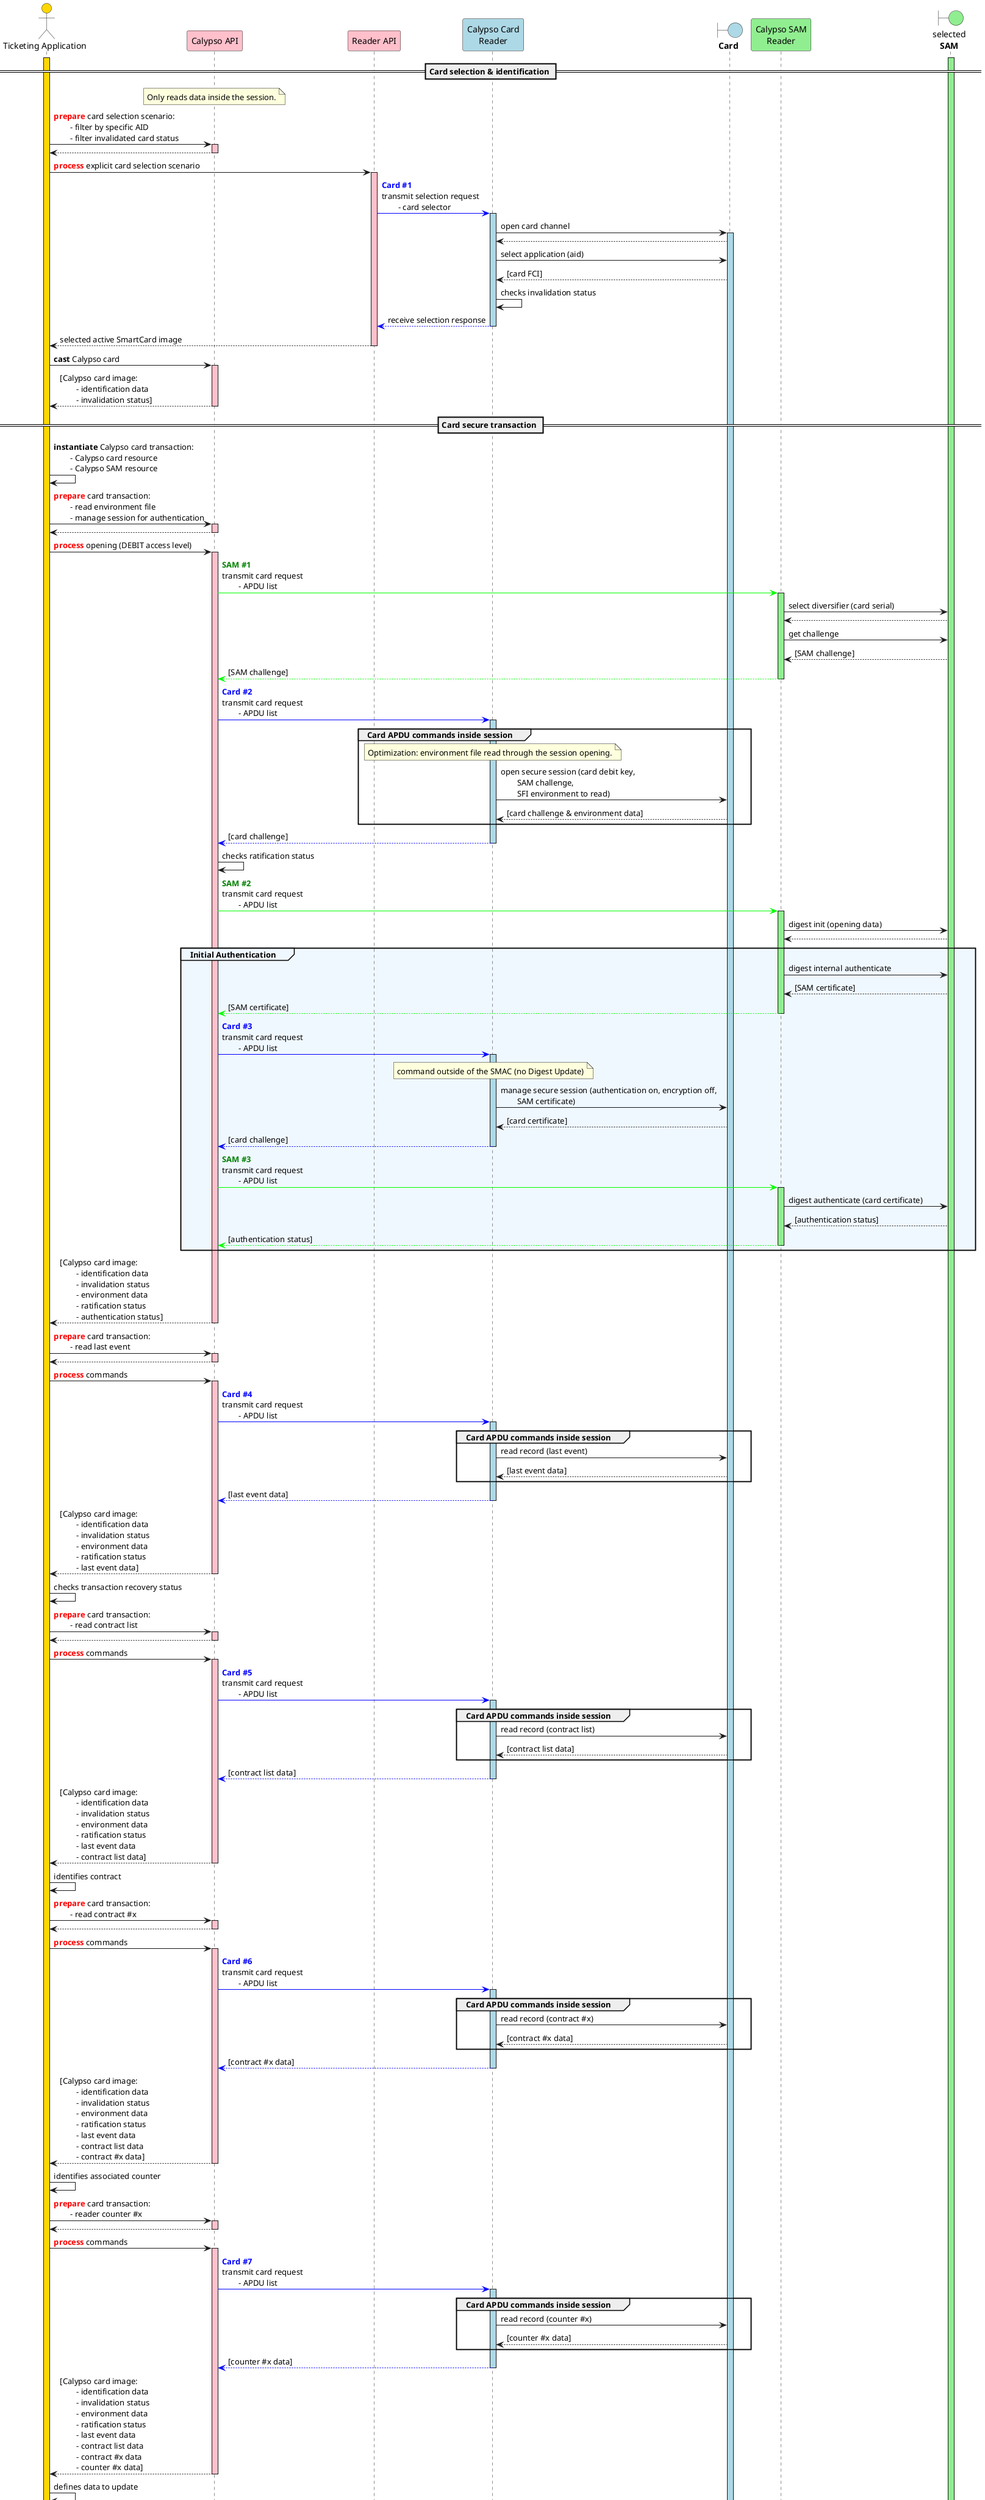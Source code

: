 @startuml

'skinparam ClassBorderColor #F1C40F
skinparam ClassBorderColor #D4AC0D
skinparam stereotypeABorderColor #A9DCDF
skinparam stereotypeIBorderColor #B4A7E5
skinparam stereotypeCBorderColor #ADD1B2
skinparam stereotypeEBorderColor #EB93DF
skinparam shadowing false

skinparam StateBorderColor #D4AC0D
skinparam ActivityBorderColor #D4AC0D

' Red
skinparam ClassBackgroundColor<<red>> #FDEDEC
skinparam ClassBorderColor<<red>> #E74C3C
hide <<red>> stereotype
' Purple
skinparam ClassBackgroundColor<<purple>> #F4ECF7
skinparam ClassBorderColor<<purple>> #8E44AD
hide <<purple>> stereotype
' blue
skinparam ClassBackgroundColor<<blue>> #EBF5FB
skinparam ClassBorderColor<<blue>> #3498DB
hide <<blue>> stereotype
' Green
skinparam ClassBackgroundColor<<green>> #EAFAF1
skinparam ClassBorderColor<<green>> #2ECC71
hide <<green>> stereotype

' Orange
skinparam ClassBackgroundColor<<orange>> #FDF2E9
skinparam ClassBorderColor<<orange>> #E67E22
hide <<orange>> stereotype

' Grey
skinparam ClassBackgroundColor<<grey>> #EAECEE
skinparam ClassBorderColor<<grey>> #2C3E50
hide <<grey>> stereotype

actor "Ticketing Application" as app #gold
participant "Calypso API" as capi #pink
participant "Reader API" as rapi #pink
participant "Calypso Card\nReader" as cardReader #lightBlue
boundary "**Card**" as card #lightBlue
participant "Calypso SAM\nReader" as samReader #lightGreen
boundary "selected\n**SAM**" as sam #lightGreen

activate app #gold
activate sam #lightGreen

== Card selection & identification ==

note over capi
    Only reads data inside the session.
end note

app->capi: <font color=red>**prepare**</font> card selection scenario:\n\t- filter by specific AID\n\t- filter invalidated card status
activate capi  #pink
capi-->app
deactivate capi

app->rapi: <font color=red>**process**</font> explicit card selection scenario
activate rapi  #pink
rapi-[#0000FF]>cardReader: <font color=blue>**Card #1**</font>\ntransmit selection request\n\t- card selector
activate cardReader #lightBlue

cardReader->card: open card channel
activate card #lightBlue
card-->cardReader
cardReader->card: select application (aid)
card-->cardReader: [card FCI]
cardReader->cardReader: checks invalidation status

cardReader--[#0000FF]>rapi: receive selection response
deactivate cardReader

rapi-->app: selected active SmartCard image
deactivate rapi

app->capi: **cast** Calypso card
activate capi  #pink
capi-->app: [Calypso card image:\n\t- identification data\n\t- invalidation status]

deactivate capi

== Card secure transaction ==

app->app: **instantiate** Calypso card transaction:\n\t- Calypso card resource\n\t- Calypso SAM resource

app->capi: <font color=red>**prepare**</font> card transaction:\n\t- read environment file\n\t- manage session for authentication
activate capi  #pink
capi-->app
deactivate capi

app->capi: <font color=red>**process**</font> opening (DEBIT access level)
activate capi  #pink

capi-[#00FF00]>samReader: <font color=green>**SAM #1**<font color=red>\ntransmit card request\n\t- APDU list
activate samReader #lightGreen
samReader->sam: select diversifier (card serial)
sam-->samReader
samReader->sam: get challenge
sam-->samReader: [SAM challenge]
samReader-[#00FF00]->capi: [SAM challenge]
deactivate samReader

capi-[#0000FF]>cardReader: <font color=blue>**Card #2**</font>\ntransmit card request\n\t- APDU list
activate cardReader #lightBlue

group Card APDU commands inside session
note over cardReader
    Optimization: environment file read through the session opening.
end note

    cardReader->card: open secure session (card debit key,\n\tSAM challenge,\n\tSFI environment to read)
    card-->cardReader: [card challenge & environment data]
end

cardReader--[#0000FF]>capi: [card challenge]
deactivate cardReader
capi->capi: checks ratification status

capi-[#00FF00]>samReader: <font color=green>**SAM #2**<font color=red>\ntransmit card request\n\t- APDU list
activate samReader #lightGreen
samReader->sam: digest init (opening data)
sam-->samReader

group#AliceBlue #AliceBlue Initial Authentication

samReader->sam: digest internal authenticate
sam-->samReader: [SAM certificate]
samReader-[#00FF00]->capi: [SAM certificate]
deactivate samReader

capi-[#0000FF]>cardReader: <font color=blue>**Card #3**</font>\ntransmit card request\n\t- APDU list
activate cardReader #lightBlue

note over cardReader
    command outside of the SMAC (no Digest Update)
end note

    cardReader->card: manage secure session (authentication on, encryption off,\n\tSAM certificate)
    card-->cardReader: [card certificate]

cardReader--[#0000FF]>capi: [card challenge]
deactivate cardReader

capi-[#00FF00]>samReader: <font color=green>**SAM #3**<font color=red>\ntransmit card request\n\t- APDU list
activate samReader #lightGreen
samReader->sam: digest authenticate (card certificate)
sam-->samReader: [authentication status]
samReader-[#00FF00]->capi: [authentication status]
deactivate samReader

end

capi-->app: [Calypso card image:\n\t- identification data\n\t- invalidation status\n\t- environment data\n\t- ratification status\n\t- authentication status]
deactivate capi



app->capi: <font color=red>**prepare**</font> card transaction:\n\t- read last event
activate capi  #pink
capi-->app
deactivate capi

app->capi: <font color=red>**process**</font> commands
activate capi  #pink

capi-[#0000FF]>cardReader: <font color=blue>**Card #4**</font>\ntransmit card request\n\t- APDU list
activate cardReader #lightBlue

group Card APDU commands inside session
    cardReader->card: read record (last event)
    card-->cardReader: [last event data]
end

cardReader--[#0000FF]>capi: [last event data]
deactivate cardReader

capi-->app: [Calypso card image:\n\t- identification data\n\t- invalidation status\n\t- environment data\n\t- ratification status\n\t- last event data]
deactivate capi

app->app: checks transaction recovery status

app->capi: <font color=red>**prepare**</font> card transaction:\n\t- read contract list
activate capi  #pink
capi-->app
deactivate capi

app->capi: <font color=red>**process**</font> commands
activate capi  #pink

capi-[#0000FF]>cardReader: <font color=blue>**Card #5**</font>\ntransmit card request\n\t- APDU list
activate cardReader #lightBlue

group Card APDU commands inside session
    cardReader->card: read record (contract list)
    card-->cardReader: [contract list data]
end

cardReader--[#0000FF]>capi: [contract list data]
deactivate cardReader

capi-->app: [Calypso card image:\n\t- identification data\n\t- invalidation status\n\t- environment data\n\t- ratification status\n\t- last event data\n\t- contract list data]
deactivate capi

app->app: identifies contract

app->capi: <font color=red>**prepare**</font> card transaction:\n\t- read contract #x
activate capi  #pink
capi-->app
deactivate capi

app->capi: <font color=red>**process**</font> commands
activate capi  #pink

capi-[#0000FF]>cardReader: <font color=blue>**Card #6**</font>\ntransmit card request\n\t- APDU list
activate cardReader #lightBlue

group Card APDU commands inside session
    cardReader->card: read record (contract #x)
    card-->cardReader: [contract #x data]
end

cardReader--[#0000FF]>capi: [contract #x data]
deactivate cardReader

capi-->app: [Calypso card image:\n\t- identification data\n\t- invalidation status\n\t- environment data\n\t- ratification status\n\t- last event data\n\t- contract list data\n\t- contract #x data]
deactivate capi

app->app: identifies associated counter

app->capi: <font color=red>**prepare**</font> card transaction:\n\t- reader counter #x
activate capi  #pink
capi-->app
deactivate capi

app->capi: <font color=red>**process**</font> commands
activate capi  #pink

capi-[#0000FF]>cardReader: <font color=blue>**Card #7**</font>\ntransmit card request\n\t- APDU list
activate cardReader #lightBlue

group Card APDU commands inside session
    cardReader->card: read record (counter #x)
    card-->cardReader: [counter #x data]
end

cardReader--[#0000FF]>capi: [counter #x data]
deactivate cardReader

capi-->app: [Calypso card image:\n\t- identification data\n\t- invalidation status\n\t- environment data\n\t- ratification status\n\t- last event data\n\t- contract list data\n\t- contract #x data\n\t- counter #x data]
deactivate capi

app->app: defines data to update

app->capi: <font color=red>**prepare**</font>:\n\t- decrease counter #x (new value)\n\t- append event record (new event)\n\t- release channel
activate capi  #pink

capi-->app
deactivate capi

app->capi: <font color=red>**process**</font> closing (not ratified)
activate capi  #pink
capi->capi: anticipates the future card responses
note over capi
    If the current value of the counter #x were **unknown**, then the transmission of an additional card APDU
    message would be necessary to operate the decrease counter in a different message than the session closing.
end note

capi-[#00FF00]>samReader: <font color=green>**SAM #4**</font>\ntransmit card request\n\t- APDU list
activate samReader #lightGreen

samReader->sam: digest update (read environment) * 2
sam-->samReader
samReader->sam: digest update (last event) * 2
sam-->samReader
samReader->sam: digest update (read contract list) * 2
sam-->samReader
samReader->sam: digest update (read contract #x) * 2
sam-->samReader
samReader->sam: digest update (read counters) * 2
sam-->samReader
group <font color=red>**anticipated**</font> Card APDU responses
    samReader->sam: digest update (decrease counter) * 2
    sam-->samReader
    samReader->sam: digest update (append event record) * 2
    sam-->samReader
end
samReader->sam: digest close
sam-->samReader: [SAM certificate]

samReader-[#00FF00]->capi: [SAM certificate]
deactivate samReader

capi-[#0000FF]>cardReader: <font color=blue>**Card #8**</font>\ntransmit card request\n\t- APDU list
activate cardReader #lightBlue

group Card APDU commands inside session
    cardReader->card: decrease counter (counter #1, value)
    card-->cardReader: [new counter value]
    cardReader->card: append record (event, data)
    card-->cardReader
end

cardReader->card: close secure session (SAM certificate, as non ratified)
card-->cardReader: [card certificate]
cardReader->card: ratification command
card-->cardReader
cardReader->card: close card channel
card-->cardReader
deactivate card

cardReader-[#0000FF]->capi: [card certificate]
deactivate cardReader

capi-[#00FF00]>samReader: <font color=green>**SAM #5**</font>\ntransmit card request\n\t- APDU list
activate samReader #lightGreen
samReader->sam: digest authenticate (card certificate)
sam-->samReader: [authentication status]

samReader-[#00FF00]->capi: [authentification status]
deactivate samReader

capi-->app: [Calypso card image:\n\t- identification data\n\t- invalidation status\n\t- environment data\n\t- --ratification status--\n\t- last event data (updated)\n\t- contract list data\n\t- contract #x data\n\t- counter #x data (updated)]\nauthentification status
deactivate capi
@enduml